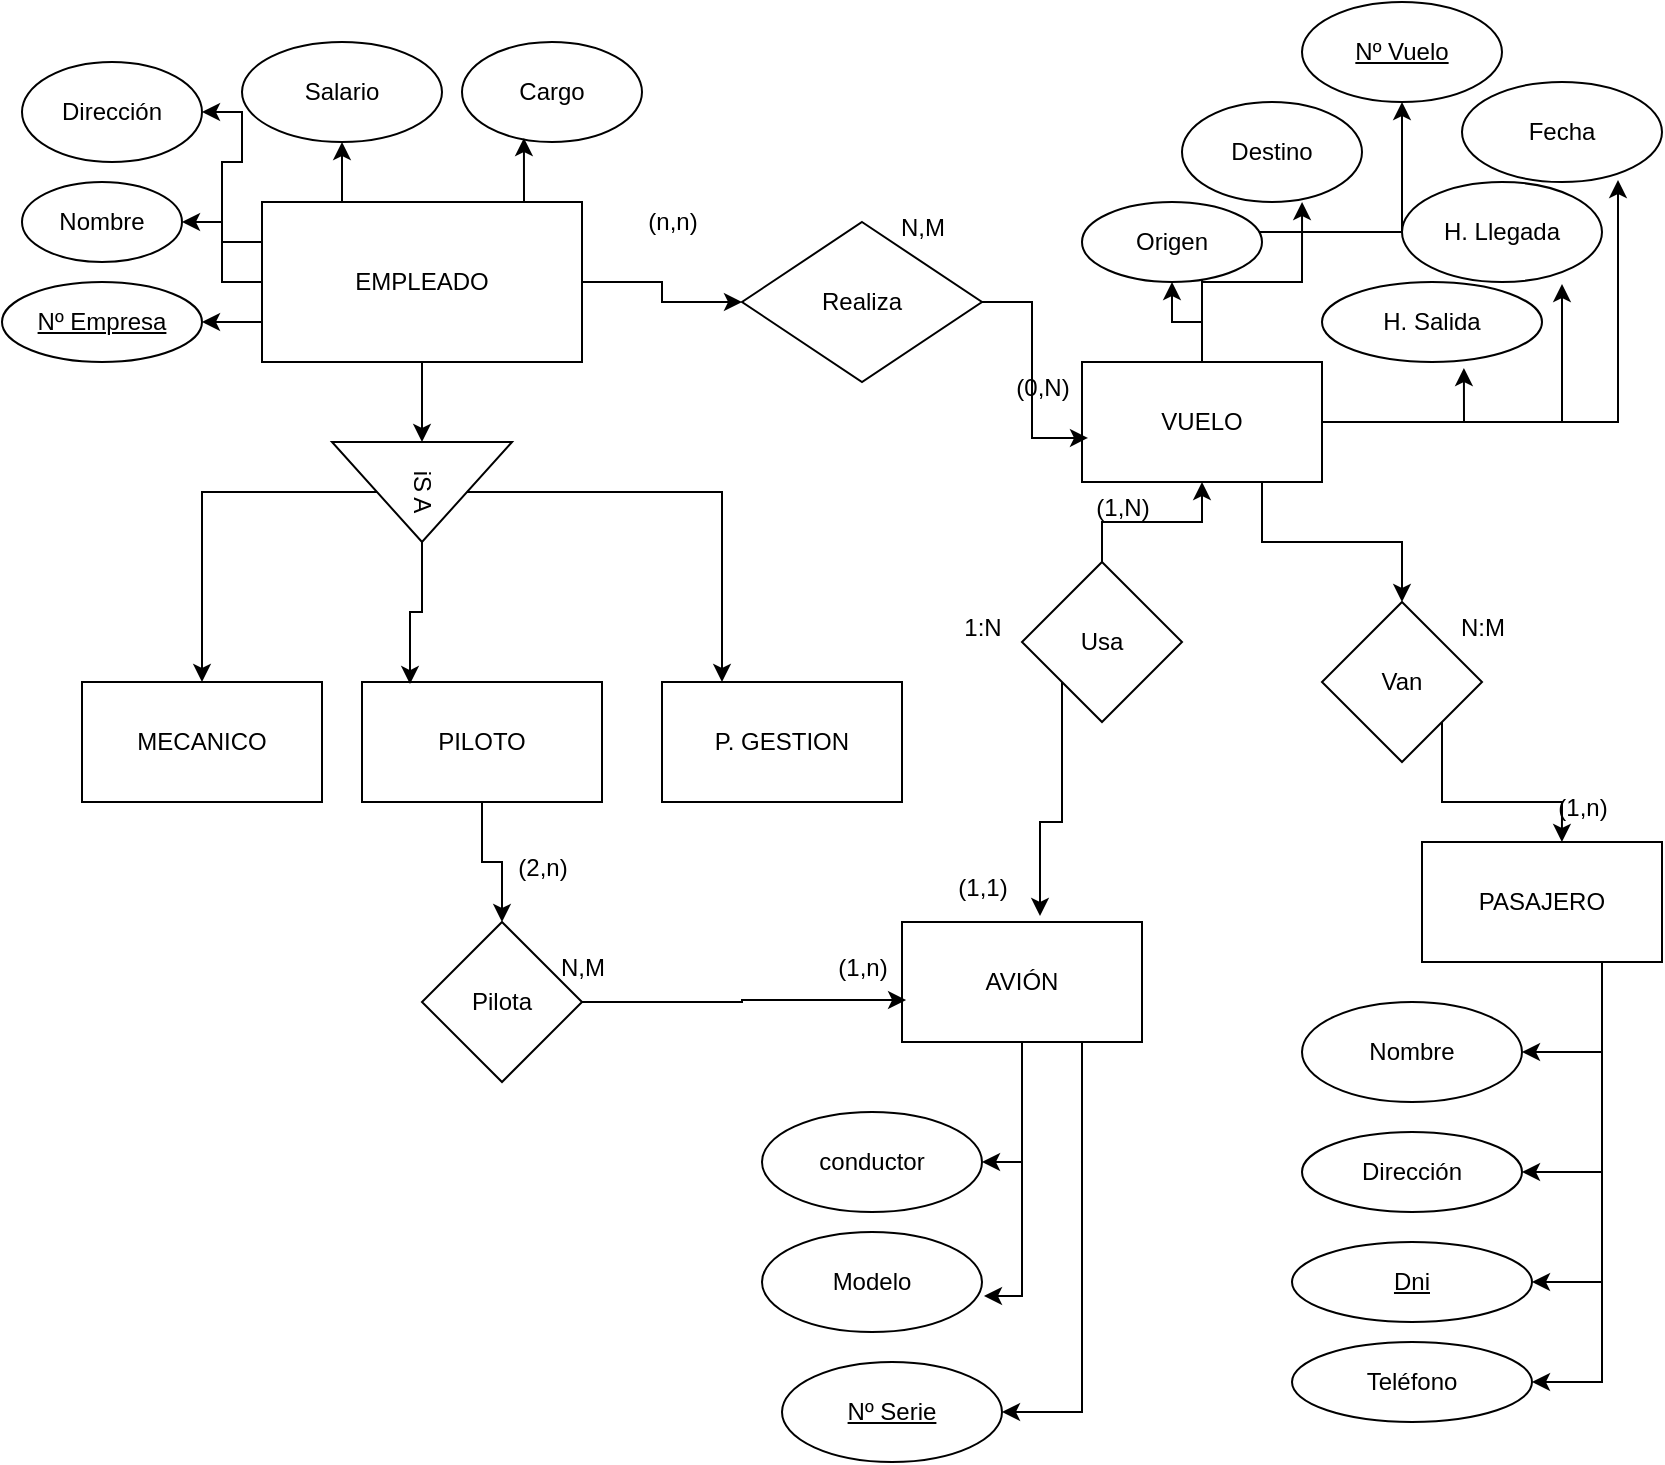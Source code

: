 <mxfile version="22.0.2" type="device">
  <diagram id="Y9wUdF-7nAlEsyhXzX7H" name="Página-1">
    <mxGraphModel dx="1632" dy="827" grid="1" gridSize="10" guides="1" tooltips="1" connect="1" arrows="1" fold="1" page="1" pageScale="1" pageWidth="827" pageHeight="1169" math="0" shadow="0">
      <root>
        <mxCell id="0" />
        <mxCell id="1" parent="0" />
        <mxCell id="pa_um8dWg5vMXd4UhJnd-3" value="" style="edgeStyle=orthogonalEdgeStyle;rounded=0;orthogonalLoop=1;jettySize=auto;html=1;" edge="1" parent="1" source="pa_um8dWg5vMXd4UhJnd-1" target="pa_um8dWg5vMXd4UhJnd-2">
          <mxGeometry relative="1" as="geometry" />
        </mxCell>
        <mxCell id="pa_um8dWg5vMXd4UhJnd-53" style="edgeStyle=orthogonalEdgeStyle;rounded=0;orthogonalLoop=1;jettySize=auto;html=1;exitX=0;exitY=0.75;exitDx=0;exitDy=0;" edge="1" parent="1" source="pa_um8dWg5vMXd4UhJnd-1" target="pa_um8dWg5vMXd4UhJnd-11">
          <mxGeometry relative="1" as="geometry" />
        </mxCell>
        <mxCell id="pa_um8dWg5vMXd4UhJnd-54" style="edgeStyle=orthogonalEdgeStyle;rounded=0;orthogonalLoop=1;jettySize=auto;html=1;exitX=0;exitY=0.5;exitDx=0;exitDy=0;" edge="1" parent="1" source="pa_um8dWg5vMXd4UhJnd-1" target="pa_um8dWg5vMXd4UhJnd-10">
          <mxGeometry relative="1" as="geometry" />
        </mxCell>
        <mxCell id="pa_um8dWg5vMXd4UhJnd-55" style="edgeStyle=orthogonalEdgeStyle;rounded=0;orthogonalLoop=1;jettySize=auto;html=1;exitX=0;exitY=0.25;exitDx=0;exitDy=0;entryX=1;entryY=0.5;entryDx=0;entryDy=0;" edge="1" parent="1" source="pa_um8dWg5vMXd4UhJnd-1" target="pa_um8dWg5vMXd4UhJnd-9">
          <mxGeometry relative="1" as="geometry" />
        </mxCell>
        <mxCell id="pa_um8dWg5vMXd4UhJnd-56" style="edgeStyle=orthogonalEdgeStyle;rounded=0;orthogonalLoop=1;jettySize=auto;html=1;exitX=0.25;exitY=0;exitDx=0;exitDy=0;entryX=0.5;entryY=1;entryDx=0;entryDy=0;" edge="1" parent="1" source="pa_um8dWg5vMXd4UhJnd-1" target="pa_um8dWg5vMXd4UhJnd-8">
          <mxGeometry relative="1" as="geometry" />
        </mxCell>
        <mxCell id="pa_um8dWg5vMXd4UhJnd-58" style="edgeStyle=orthogonalEdgeStyle;rounded=0;orthogonalLoop=1;jettySize=auto;html=1;exitX=1;exitY=0.5;exitDx=0;exitDy=0;entryX=0;entryY=0.5;entryDx=0;entryDy=0;" edge="1" parent="1" source="pa_um8dWg5vMXd4UhJnd-1" target="pa_um8dWg5vMXd4UhJnd-12">
          <mxGeometry relative="1" as="geometry" />
        </mxCell>
        <mxCell id="pa_um8dWg5vMXd4UhJnd-1" value="EMPLEADO" style="rounded=0;whiteSpace=wrap;html=1;" vertex="1" parent="1">
          <mxGeometry x="120" y="120" width="160" height="80" as="geometry" />
        </mxCell>
        <mxCell id="pa_um8dWg5vMXd4UhJnd-33" style="edgeStyle=orthogonalEdgeStyle;rounded=0;orthogonalLoop=1;jettySize=auto;html=1;exitX=0.5;exitY=1;exitDx=0;exitDy=0;entryX=0.5;entryY=0;entryDx=0;entryDy=0;" edge="1" parent="1" source="pa_um8dWg5vMXd4UhJnd-2" target="pa_um8dWg5vMXd4UhJnd-6">
          <mxGeometry relative="1" as="geometry" />
        </mxCell>
        <mxCell id="pa_um8dWg5vMXd4UhJnd-35" style="edgeStyle=orthogonalEdgeStyle;rounded=0;orthogonalLoop=1;jettySize=auto;html=1;exitX=0.5;exitY=0;exitDx=0;exitDy=0;entryX=0.25;entryY=0;entryDx=0;entryDy=0;" edge="1" parent="1" source="pa_um8dWg5vMXd4UhJnd-2" target="pa_um8dWg5vMXd4UhJnd-4">
          <mxGeometry relative="1" as="geometry" />
        </mxCell>
        <mxCell id="pa_um8dWg5vMXd4UhJnd-2" value="iS A" style="triangle;whiteSpace=wrap;html=1;rounded=0;rotation=90;" vertex="1" parent="1">
          <mxGeometry x="175" y="220" width="50" height="90" as="geometry" />
        </mxCell>
        <mxCell id="pa_um8dWg5vMXd4UhJnd-4" value="P. GESTION" style="rounded=0;whiteSpace=wrap;html=1;" vertex="1" parent="1">
          <mxGeometry x="320" y="360" width="120" height="60" as="geometry" />
        </mxCell>
        <mxCell id="pa_um8dWg5vMXd4UhJnd-36" style="edgeStyle=orthogonalEdgeStyle;rounded=0;orthogonalLoop=1;jettySize=auto;html=1;exitX=0.5;exitY=1;exitDx=0;exitDy=0;entryX=0.5;entryY=0;entryDx=0;entryDy=0;" edge="1" parent="1" source="pa_um8dWg5vMXd4UhJnd-5" target="pa_um8dWg5vMXd4UhJnd-32">
          <mxGeometry relative="1" as="geometry" />
        </mxCell>
        <mxCell id="pa_um8dWg5vMXd4UhJnd-5" value="PILOTO" style="rounded=0;whiteSpace=wrap;html=1;" vertex="1" parent="1">
          <mxGeometry x="170" y="360" width="120" height="60" as="geometry" />
        </mxCell>
        <mxCell id="pa_um8dWg5vMXd4UhJnd-6" value="MECANICO" style="rounded=0;whiteSpace=wrap;html=1;" vertex="1" parent="1">
          <mxGeometry x="30" y="360" width="120" height="60" as="geometry" />
        </mxCell>
        <mxCell id="pa_um8dWg5vMXd4UhJnd-7" value="Cargo" style="ellipse;whiteSpace=wrap;html=1;" vertex="1" parent="1">
          <mxGeometry x="220" y="40" width="90" height="50" as="geometry" />
        </mxCell>
        <mxCell id="pa_um8dWg5vMXd4UhJnd-8" value="Salario" style="ellipse;whiteSpace=wrap;html=1;" vertex="1" parent="1">
          <mxGeometry x="110" y="40" width="100" height="50" as="geometry" />
        </mxCell>
        <mxCell id="pa_um8dWg5vMXd4UhJnd-9" value="Dirección" style="ellipse;whiteSpace=wrap;html=1;" vertex="1" parent="1">
          <mxGeometry y="50" width="90" height="50" as="geometry" />
        </mxCell>
        <mxCell id="pa_um8dWg5vMXd4UhJnd-10" value="Nombre" style="ellipse;whiteSpace=wrap;html=1;" vertex="1" parent="1">
          <mxGeometry y="110" width="80" height="40" as="geometry" />
        </mxCell>
        <mxCell id="pa_um8dWg5vMXd4UhJnd-11" value="&lt;u&gt;Nº Empresa&lt;/u&gt;" style="ellipse;whiteSpace=wrap;html=1;" vertex="1" parent="1">
          <mxGeometry x="-10" y="160" width="100" height="40" as="geometry" />
        </mxCell>
        <mxCell id="pa_um8dWg5vMXd4UhJnd-12" value="Realiza" style="rhombus;whiteSpace=wrap;html=1;" vertex="1" parent="1">
          <mxGeometry x="360" y="130" width="120" height="80" as="geometry" />
        </mxCell>
        <mxCell id="pa_um8dWg5vMXd4UhJnd-46" style="edgeStyle=orthogonalEdgeStyle;rounded=0;orthogonalLoop=1;jettySize=auto;html=1;exitX=0.5;exitY=0;exitDx=0;exitDy=0;entryX=0.5;entryY=1;entryDx=0;entryDy=0;" edge="1" parent="1" source="pa_um8dWg5vMXd4UhJnd-14" target="pa_um8dWg5vMXd4UhJnd-20">
          <mxGeometry relative="1" as="geometry" />
        </mxCell>
        <mxCell id="pa_um8dWg5vMXd4UhJnd-48" style="edgeStyle=orthogonalEdgeStyle;rounded=0;orthogonalLoop=1;jettySize=auto;html=1;exitX=0.5;exitY=0;exitDx=0;exitDy=0;entryX=0.5;entryY=1;entryDx=0;entryDy=0;" edge="1" parent="1" source="pa_um8dWg5vMXd4UhJnd-14" target="pa_um8dWg5vMXd4UhJnd-18">
          <mxGeometry relative="1" as="geometry" />
        </mxCell>
        <mxCell id="pa_um8dWg5vMXd4UhJnd-52" style="edgeStyle=orthogonalEdgeStyle;rounded=0;orthogonalLoop=1;jettySize=auto;html=1;exitX=0.75;exitY=1;exitDx=0;exitDy=0;" edge="1" parent="1" source="pa_um8dWg5vMXd4UhJnd-14" target="pa_um8dWg5vMXd4UhJnd-22">
          <mxGeometry relative="1" as="geometry" />
        </mxCell>
        <mxCell id="pa_um8dWg5vMXd4UhJnd-14" value="VUELO" style="rounded=0;whiteSpace=wrap;html=1;" vertex="1" parent="1">
          <mxGeometry x="530" y="200" width="120" height="60" as="geometry" />
        </mxCell>
        <mxCell id="pa_um8dWg5vMXd4UhJnd-15" value="Fecha" style="ellipse;whiteSpace=wrap;html=1;" vertex="1" parent="1">
          <mxGeometry x="720" y="60" width="100" height="50" as="geometry" />
        </mxCell>
        <mxCell id="pa_um8dWg5vMXd4UhJnd-16" value="H. Llegada" style="ellipse;whiteSpace=wrap;html=1;" vertex="1" parent="1">
          <mxGeometry x="690" y="110" width="100" height="50" as="geometry" />
        </mxCell>
        <mxCell id="pa_um8dWg5vMXd4UhJnd-17" value="H. Salida" style="ellipse;whiteSpace=wrap;html=1;" vertex="1" parent="1">
          <mxGeometry x="650" y="160" width="110" height="40" as="geometry" />
        </mxCell>
        <mxCell id="pa_um8dWg5vMXd4UhJnd-18" value="&lt;u&gt;Nº Vuelo&lt;/u&gt;" style="ellipse;whiteSpace=wrap;html=1;" vertex="1" parent="1">
          <mxGeometry x="640" y="20" width="100" height="50" as="geometry" />
        </mxCell>
        <mxCell id="pa_um8dWg5vMXd4UhJnd-19" value="Destino" style="ellipse;whiteSpace=wrap;html=1;" vertex="1" parent="1">
          <mxGeometry x="580" y="70" width="90" height="50" as="geometry" />
        </mxCell>
        <mxCell id="pa_um8dWg5vMXd4UhJnd-20" value="Origen" style="ellipse;whiteSpace=wrap;html=1;" vertex="1" parent="1">
          <mxGeometry x="530" y="120" width="90" height="40" as="geometry" />
        </mxCell>
        <mxCell id="pa_um8dWg5vMXd4UhJnd-39" value="" style="edgeStyle=orthogonalEdgeStyle;rounded=0;orthogonalLoop=1;jettySize=auto;html=1;" edge="1" parent="1" source="pa_um8dWg5vMXd4UhJnd-21" target="pa_um8dWg5vMXd4UhJnd-14">
          <mxGeometry relative="1" as="geometry" />
        </mxCell>
        <mxCell id="pa_um8dWg5vMXd4UhJnd-21" value="Usa" style="rhombus;whiteSpace=wrap;html=1;" vertex="1" parent="1">
          <mxGeometry x="500" y="300" width="80" height="80" as="geometry" />
        </mxCell>
        <mxCell id="pa_um8dWg5vMXd4UhJnd-22" value="Van" style="rhombus;whiteSpace=wrap;html=1;" vertex="1" parent="1">
          <mxGeometry x="650" y="320" width="80" height="80" as="geometry" />
        </mxCell>
        <mxCell id="pa_um8dWg5vMXd4UhJnd-42" style="edgeStyle=orthogonalEdgeStyle;rounded=0;orthogonalLoop=1;jettySize=auto;html=1;exitX=0.75;exitY=1;exitDx=0;exitDy=0;entryX=1;entryY=0.5;entryDx=0;entryDy=0;" edge="1" parent="1" source="pa_um8dWg5vMXd4UhJnd-23" target="pa_um8dWg5vMXd4UhJnd-28">
          <mxGeometry relative="1" as="geometry" />
        </mxCell>
        <mxCell id="pa_um8dWg5vMXd4UhJnd-43" style="edgeStyle=orthogonalEdgeStyle;rounded=0;orthogonalLoop=1;jettySize=auto;html=1;exitX=0.75;exitY=1;exitDx=0;exitDy=0;entryX=1;entryY=0.5;entryDx=0;entryDy=0;" edge="1" parent="1" source="pa_um8dWg5vMXd4UhJnd-23" target="pa_um8dWg5vMXd4UhJnd-27">
          <mxGeometry relative="1" as="geometry" />
        </mxCell>
        <mxCell id="pa_um8dWg5vMXd4UhJnd-44" style="edgeStyle=orthogonalEdgeStyle;rounded=0;orthogonalLoop=1;jettySize=auto;html=1;exitX=0.75;exitY=1;exitDx=0;exitDy=0;entryX=1;entryY=0.5;entryDx=0;entryDy=0;" edge="1" parent="1" source="pa_um8dWg5vMXd4UhJnd-23" target="pa_um8dWg5vMXd4UhJnd-26">
          <mxGeometry relative="1" as="geometry" />
        </mxCell>
        <mxCell id="pa_um8dWg5vMXd4UhJnd-45" style="edgeStyle=orthogonalEdgeStyle;rounded=0;orthogonalLoop=1;jettySize=auto;html=1;exitX=0.75;exitY=1;exitDx=0;exitDy=0;entryX=1;entryY=0.5;entryDx=0;entryDy=0;" edge="1" parent="1" source="pa_um8dWg5vMXd4UhJnd-23" target="pa_um8dWg5vMXd4UhJnd-25">
          <mxGeometry relative="1" as="geometry" />
        </mxCell>
        <mxCell id="pa_um8dWg5vMXd4UhJnd-23" value="PASAJERO" style="rounded=0;whiteSpace=wrap;html=1;" vertex="1" parent="1">
          <mxGeometry x="700" y="440" width="120" height="60" as="geometry" />
        </mxCell>
        <mxCell id="pa_um8dWg5vMXd4UhJnd-71" style="edgeStyle=orthogonalEdgeStyle;rounded=0;orthogonalLoop=1;jettySize=auto;html=1;exitX=0.5;exitY=1;exitDx=0;exitDy=0;entryX=1;entryY=0.5;entryDx=0;entryDy=0;" edge="1" parent="1" source="pa_um8dWg5vMXd4UhJnd-24" target="pa_um8dWg5vMXd4UhJnd-31">
          <mxGeometry relative="1" as="geometry" />
        </mxCell>
        <mxCell id="pa_um8dWg5vMXd4UhJnd-74" style="edgeStyle=orthogonalEdgeStyle;rounded=0;orthogonalLoop=1;jettySize=auto;html=1;exitX=0.75;exitY=1;exitDx=0;exitDy=0;entryX=1;entryY=0.5;entryDx=0;entryDy=0;" edge="1" parent="1" source="pa_um8dWg5vMXd4UhJnd-24" target="pa_um8dWg5vMXd4UhJnd-29">
          <mxGeometry relative="1" as="geometry" />
        </mxCell>
        <mxCell id="pa_um8dWg5vMXd4UhJnd-24" value="AVIÓN" style="rounded=0;whiteSpace=wrap;html=1;" vertex="1" parent="1">
          <mxGeometry x="440" y="480" width="120" height="60" as="geometry" />
        </mxCell>
        <mxCell id="pa_um8dWg5vMXd4UhJnd-25" value="Teléfono" style="ellipse;whiteSpace=wrap;html=1;" vertex="1" parent="1">
          <mxGeometry x="635" y="690" width="120" height="40" as="geometry" />
        </mxCell>
        <mxCell id="pa_um8dWg5vMXd4UhJnd-26" value="&lt;u&gt;Dni&lt;/u&gt;" style="ellipse;whiteSpace=wrap;html=1;" vertex="1" parent="1">
          <mxGeometry x="635" y="640" width="120" height="40" as="geometry" />
        </mxCell>
        <mxCell id="pa_um8dWg5vMXd4UhJnd-27" value="Dirección" style="ellipse;whiteSpace=wrap;html=1;" vertex="1" parent="1">
          <mxGeometry x="640" y="585" width="110" height="40" as="geometry" />
        </mxCell>
        <mxCell id="pa_um8dWg5vMXd4UhJnd-28" value="Nombre" style="ellipse;whiteSpace=wrap;html=1;" vertex="1" parent="1">
          <mxGeometry x="640" y="520" width="110" height="50" as="geometry" />
        </mxCell>
        <mxCell id="pa_um8dWg5vMXd4UhJnd-29" value="&lt;u&gt;Nº Serie&lt;/u&gt;" style="ellipse;whiteSpace=wrap;html=1;" vertex="1" parent="1">
          <mxGeometry x="380" y="700" width="110" height="50" as="geometry" />
        </mxCell>
        <mxCell id="pa_um8dWg5vMXd4UhJnd-30" value="Modelo" style="ellipse;whiteSpace=wrap;html=1;" vertex="1" parent="1">
          <mxGeometry x="370" y="635" width="110" height="50" as="geometry" />
        </mxCell>
        <mxCell id="pa_um8dWg5vMXd4UhJnd-31" value="conductor" style="ellipse;whiteSpace=wrap;html=1;" vertex="1" parent="1">
          <mxGeometry x="370" y="575" width="110" height="50" as="geometry" />
        </mxCell>
        <mxCell id="pa_um8dWg5vMXd4UhJnd-32" value="Pilota" style="rhombus;whiteSpace=wrap;html=1;" vertex="1" parent="1">
          <mxGeometry x="200" y="480" width="80" height="80" as="geometry" />
        </mxCell>
        <mxCell id="pa_um8dWg5vMXd4UhJnd-34" style="edgeStyle=orthogonalEdgeStyle;rounded=0;orthogonalLoop=1;jettySize=auto;html=1;exitX=1;exitY=0.5;exitDx=0;exitDy=0;entryX=0.2;entryY=0.017;entryDx=0;entryDy=0;entryPerimeter=0;" edge="1" parent="1" source="pa_um8dWg5vMXd4UhJnd-2" target="pa_um8dWg5vMXd4UhJnd-5">
          <mxGeometry relative="1" as="geometry" />
        </mxCell>
        <mxCell id="pa_um8dWg5vMXd4UhJnd-37" style="edgeStyle=orthogonalEdgeStyle;rounded=0;orthogonalLoop=1;jettySize=auto;html=1;exitX=1;exitY=0.5;exitDx=0;exitDy=0;entryX=0.017;entryY=0.65;entryDx=0;entryDy=0;entryPerimeter=0;" edge="1" parent="1" source="pa_um8dWg5vMXd4UhJnd-32" target="pa_um8dWg5vMXd4UhJnd-24">
          <mxGeometry relative="1" as="geometry" />
        </mxCell>
        <mxCell id="pa_um8dWg5vMXd4UhJnd-38" style="edgeStyle=orthogonalEdgeStyle;rounded=0;orthogonalLoop=1;jettySize=auto;html=1;exitX=0;exitY=1;exitDx=0;exitDy=0;entryX=0.575;entryY=-0.05;entryDx=0;entryDy=0;entryPerimeter=0;" edge="1" parent="1" source="pa_um8dWg5vMXd4UhJnd-21" target="pa_um8dWg5vMXd4UhJnd-24">
          <mxGeometry relative="1" as="geometry" />
        </mxCell>
        <mxCell id="pa_um8dWg5vMXd4UhJnd-41" style="edgeStyle=orthogonalEdgeStyle;rounded=0;orthogonalLoop=1;jettySize=auto;html=1;exitX=1;exitY=1;exitDx=0;exitDy=0;entryX=0.583;entryY=0;entryDx=0;entryDy=0;entryPerimeter=0;" edge="1" parent="1" source="pa_um8dWg5vMXd4UhJnd-22" target="pa_um8dWg5vMXd4UhJnd-23">
          <mxGeometry relative="1" as="geometry" />
        </mxCell>
        <mxCell id="pa_um8dWg5vMXd4UhJnd-47" style="edgeStyle=orthogonalEdgeStyle;rounded=0;orthogonalLoop=1;jettySize=auto;html=1;exitX=0.5;exitY=0;exitDx=0;exitDy=0;entryX=0.667;entryY=1;entryDx=0;entryDy=0;entryPerimeter=0;" edge="1" parent="1" source="pa_um8dWg5vMXd4UhJnd-14" target="pa_um8dWg5vMXd4UhJnd-19">
          <mxGeometry relative="1" as="geometry" />
        </mxCell>
        <mxCell id="pa_um8dWg5vMXd4UhJnd-49" style="edgeStyle=orthogonalEdgeStyle;rounded=0;orthogonalLoop=1;jettySize=auto;html=1;exitX=1;exitY=0.5;exitDx=0;exitDy=0;entryX=0.645;entryY=1.075;entryDx=0;entryDy=0;entryPerimeter=0;" edge="1" parent="1" source="pa_um8dWg5vMXd4UhJnd-14" target="pa_um8dWg5vMXd4UhJnd-17">
          <mxGeometry relative="1" as="geometry" />
        </mxCell>
        <mxCell id="pa_um8dWg5vMXd4UhJnd-50" style="edgeStyle=orthogonalEdgeStyle;rounded=0;orthogonalLoop=1;jettySize=auto;html=1;exitX=1;exitY=0.5;exitDx=0;exitDy=0;entryX=0.8;entryY=1.02;entryDx=0;entryDy=0;entryPerimeter=0;" edge="1" parent="1" source="pa_um8dWg5vMXd4UhJnd-14" target="pa_um8dWg5vMXd4UhJnd-16">
          <mxGeometry relative="1" as="geometry" />
        </mxCell>
        <mxCell id="pa_um8dWg5vMXd4UhJnd-51" style="edgeStyle=orthogonalEdgeStyle;rounded=0;orthogonalLoop=1;jettySize=auto;html=1;exitX=1;exitY=0.5;exitDx=0;exitDy=0;entryX=0.78;entryY=0.98;entryDx=0;entryDy=0;entryPerimeter=0;" edge="1" parent="1" source="pa_um8dWg5vMXd4UhJnd-14" target="pa_um8dWg5vMXd4UhJnd-15">
          <mxGeometry relative="1" as="geometry" />
        </mxCell>
        <mxCell id="pa_um8dWg5vMXd4UhJnd-57" style="edgeStyle=orthogonalEdgeStyle;rounded=0;orthogonalLoop=1;jettySize=auto;html=1;exitX=0.75;exitY=0;exitDx=0;exitDy=0;entryX=0.344;entryY=0.96;entryDx=0;entryDy=0;entryPerimeter=0;" edge="1" parent="1" source="pa_um8dWg5vMXd4UhJnd-1" target="pa_um8dWg5vMXd4UhJnd-7">
          <mxGeometry relative="1" as="geometry" />
        </mxCell>
        <mxCell id="pa_um8dWg5vMXd4UhJnd-59" style="edgeStyle=orthogonalEdgeStyle;rounded=0;orthogonalLoop=1;jettySize=auto;html=1;exitX=1;exitY=0.5;exitDx=0;exitDy=0;entryX=0.025;entryY=0.633;entryDx=0;entryDy=0;entryPerimeter=0;" edge="1" parent="1" source="pa_um8dWg5vMXd4UhJnd-12" target="pa_um8dWg5vMXd4UhJnd-14">
          <mxGeometry relative="1" as="geometry" />
        </mxCell>
        <mxCell id="pa_um8dWg5vMXd4UhJnd-60" value="(n,n)" style="text;html=1;align=center;verticalAlign=middle;resizable=0;points=[];autosize=1;strokeColor=none;fillColor=none;" vertex="1" parent="1">
          <mxGeometry x="300" y="115" width="50" height="30" as="geometry" />
        </mxCell>
        <mxCell id="pa_um8dWg5vMXd4UhJnd-61" value="(2,n)" style="text;html=1;align=center;verticalAlign=middle;resizable=0;points=[];autosize=1;strokeColor=none;fillColor=none;" vertex="1" parent="1">
          <mxGeometry x="235" y="438" width="50" height="30" as="geometry" />
        </mxCell>
        <mxCell id="pa_um8dWg5vMXd4UhJnd-62" value="N,M" style="text;html=1;align=center;verticalAlign=middle;resizable=0;points=[];autosize=1;strokeColor=none;fillColor=none;" vertex="1" parent="1">
          <mxGeometry x="255" y="488" width="50" height="30" as="geometry" />
        </mxCell>
        <mxCell id="pa_um8dWg5vMXd4UhJnd-63" value="(1,n)" style="text;html=1;align=center;verticalAlign=middle;resizable=0;points=[];autosize=1;strokeColor=none;fillColor=none;" vertex="1" parent="1">
          <mxGeometry x="395" y="488" width="50" height="30" as="geometry" />
        </mxCell>
        <mxCell id="pa_um8dWg5vMXd4UhJnd-64" value="(1,1)" style="text;html=1;align=center;verticalAlign=middle;resizable=0;points=[];autosize=1;strokeColor=none;fillColor=none;" vertex="1" parent="1">
          <mxGeometry x="455" y="448" width="50" height="30" as="geometry" />
        </mxCell>
        <mxCell id="pa_um8dWg5vMXd4UhJnd-65" value="1:N" style="text;html=1;align=center;verticalAlign=middle;resizable=0;points=[];autosize=1;strokeColor=none;fillColor=none;" vertex="1" parent="1">
          <mxGeometry x="460" y="318" width="40" height="30" as="geometry" />
        </mxCell>
        <mxCell id="pa_um8dWg5vMXd4UhJnd-66" value="(1,N)" style="text;html=1;align=center;verticalAlign=middle;resizable=0;points=[];autosize=1;strokeColor=none;fillColor=none;" vertex="1" parent="1">
          <mxGeometry x="525" y="258" width="50" height="30" as="geometry" />
        </mxCell>
        <mxCell id="pa_um8dWg5vMXd4UhJnd-67" value="(0,N)" style="text;html=1;align=center;verticalAlign=middle;resizable=0;points=[];autosize=1;strokeColor=none;fillColor=none;" vertex="1" parent="1">
          <mxGeometry x="485" y="198" width="50" height="30" as="geometry" />
        </mxCell>
        <mxCell id="pa_um8dWg5vMXd4UhJnd-68" value="N,M" style="text;html=1;align=center;verticalAlign=middle;resizable=0;points=[];autosize=1;strokeColor=none;fillColor=none;" vertex="1" parent="1">
          <mxGeometry x="425" y="118" width="50" height="30" as="geometry" />
        </mxCell>
        <mxCell id="pa_um8dWg5vMXd4UhJnd-69" value="N:M" style="text;html=1;align=center;verticalAlign=middle;resizable=0;points=[];autosize=1;strokeColor=none;fillColor=none;" vertex="1" parent="1">
          <mxGeometry x="705" y="318" width="50" height="30" as="geometry" />
        </mxCell>
        <mxCell id="pa_um8dWg5vMXd4UhJnd-70" value="(1,n)" style="text;html=1;align=center;verticalAlign=middle;resizable=0;points=[];autosize=1;strokeColor=none;fillColor=none;" vertex="1" parent="1">
          <mxGeometry x="755" y="408" width="50" height="30" as="geometry" />
        </mxCell>
        <mxCell id="pa_um8dWg5vMXd4UhJnd-72" style="edgeStyle=orthogonalEdgeStyle;rounded=0;orthogonalLoop=1;jettySize=auto;html=1;exitX=0.5;exitY=1;exitDx=0;exitDy=0;entryX=1.009;entryY=0.64;entryDx=0;entryDy=0;entryPerimeter=0;" edge="1" parent="1" source="pa_um8dWg5vMXd4UhJnd-24" target="pa_um8dWg5vMXd4UhJnd-30">
          <mxGeometry relative="1" as="geometry" />
        </mxCell>
      </root>
    </mxGraphModel>
  </diagram>
</mxfile>
